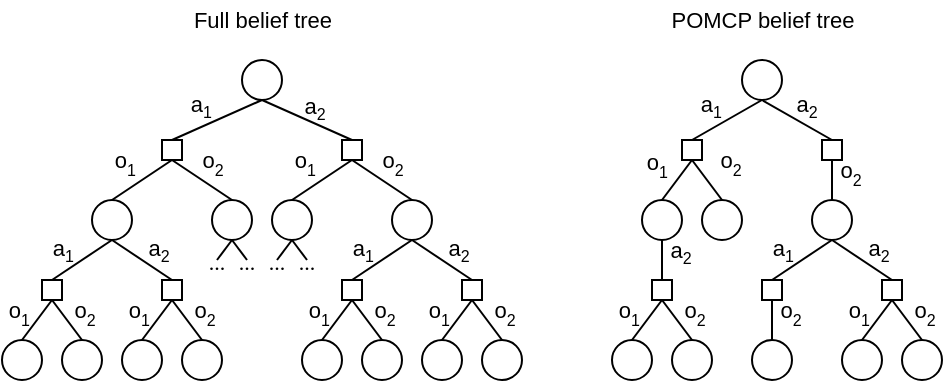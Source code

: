 <mxfile version="15.2.7" type="device"><diagram id="vd4mD-6f_mlYEB_XB4qt" name="Page-1"><mxGraphModel dx="981" dy="554" grid="1" gridSize="5" guides="1" tooltips="1" connect="1" arrows="1" fold="1" page="1" pageScale="1" pageWidth="850" pageHeight="1100" math="0" shadow="0"><root><mxCell id="0"/><mxCell id="1" parent="0"/><mxCell id="VPh-JUGrm2hnvjCFScno-234" value="o&lt;sub&gt;&lt;font style=&quot;font-size: 8px&quot;&gt;1&lt;/font&gt;&lt;/sub&gt;" style="edgeStyle=none;rounded=0;orthogonalLoop=1;jettySize=auto;html=1;exitX=0.5;exitY=1;exitDx=0;exitDy=0;entryX=0.5;entryY=0;entryDx=0;entryDy=0;endArrow=none;endFill=0;align=right;verticalAlign=middle;labelPosition=left;verticalLabelPosition=middle;spacingRight=3;spacingBottom=7;labelBackgroundColor=none;" edge="1" parent="1" source="VPh-JUGrm2hnvjCFScno-238" target="VPh-JUGrm2hnvjCFScno-236"><mxGeometry relative="1" as="geometry"><mxPoint x="105" y="300" as="targetPoint"/><mxPoint x="125" y="270" as="sourcePoint"/></mxGeometry></mxCell><mxCell id="VPh-JUGrm2hnvjCFScno-235" value="o&lt;sub&gt;&lt;font style=&quot;font-size: 8px&quot;&gt;2&lt;/font&gt;&lt;/sub&gt;" style="edgeStyle=none;rounded=0;orthogonalLoop=1;jettySize=auto;html=1;entryX=0.5;entryY=0;entryDx=0;entryDy=0;endArrow=none;endFill=0;exitX=0.5;exitY=1;exitDx=0;exitDy=0;spacingBottom=7;spacingRight=-17;labelBackgroundColor=none;" edge="1" parent="1" source="VPh-JUGrm2hnvjCFScno-238" target="VPh-JUGrm2hnvjCFScno-237"><mxGeometry relative="1" as="geometry"><mxPoint x="145" y="300" as="targetPoint"/><mxPoint x="125" y="270" as="sourcePoint"/></mxGeometry></mxCell><mxCell id="VPh-JUGrm2hnvjCFScno-236" value="" style="ellipse;whiteSpace=wrap;html=1;" vertex="1" parent="1"><mxGeometry x="95" y="300" width="20" height="20" as="geometry"/></mxCell><mxCell id="VPh-JUGrm2hnvjCFScno-237" value="" style="ellipse;whiteSpace=wrap;html=1;" vertex="1" parent="1"><mxGeometry x="125" y="300" width="20" height="20" as="geometry"/></mxCell><mxCell id="VPh-JUGrm2hnvjCFScno-238" value="" style="rounded=0;whiteSpace=wrap;html=1;" vertex="1" parent="1"><mxGeometry x="115" y="270" width="10" height="10" as="geometry"/></mxCell><mxCell id="VPh-JUGrm2hnvjCFScno-239" value="o&lt;sub&gt;&lt;font style=&quot;font-size: 8px&quot;&gt;1&lt;/font&gt;&lt;/sub&gt;" style="edgeStyle=none;rounded=0;orthogonalLoop=1;jettySize=auto;html=1;exitX=0.5;exitY=1;exitDx=0;exitDy=0;entryX=0.5;entryY=0;entryDx=0;entryDy=0;endArrow=none;endFill=0;align=right;verticalAlign=middle;labelPosition=left;verticalLabelPosition=middle;spacingRight=3;spacingBottom=7;labelBackgroundColor=none;" edge="1" parent="1" source="VPh-JUGrm2hnvjCFScno-243" target="VPh-JUGrm2hnvjCFScno-241"><mxGeometry relative="1" as="geometry"><mxPoint x="45" y="300" as="targetPoint"/><mxPoint x="65" y="270" as="sourcePoint"/></mxGeometry></mxCell><mxCell id="VPh-JUGrm2hnvjCFScno-240" value="o&lt;sub&gt;&lt;font style=&quot;font-size: 8px&quot;&gt;2&lt;/font&gt;&lt;/sub&gt;" style="edgeStyle=none;rounded=0;orthogonalLoop=1;jettySize=auto;html=1;entryX=0.5;entryY=0;entryDx=0;entryDy=0;endArrow=none;endFill=0;exitX=0.5;exitY=1;exitDx=0;exitDy=0;spacingBottom=7;spacingRight=-17;labelBackgroundColor=none;" edge="1" parent="1" source="VPh-JUGrm2hnvjCFScno-243" target="VPh-JUGrm2hnvjCFScno-242"><mxGeometry relative="1" as="geometry"><mxPoint x="85" y="300" as="targetPoint"/><mxPoint x="65" y="270" as="sourcePoint"/></mxGeometry></mxCell><mxCell id="VPh-JUGrm2hnvjCFScno-241" value="" style="ellipse;whiteSpace=wrap;html=1;" vertex="1" parent="1"><mxGeometry x="35" y="300" width="20" height="20" as="geometry"/></mxCell><mxCell id="VPh-JUGrm2hnvjCFScno-242" value="" style="ellipse;whiteSpace=wrap;html=1;" vertex="1" parent="1"><mxGeometry x="65" y="300" width="20" height="20" as="geometry"/></mxCell><mxCell id="VPh-JUGrm2hnvjCFScno-243" value="" style="rounded=0;whiteSpace=wrap;html=1;" vertex="1" parent="1"><mxGeometry x="55" y="270" width="10" height="10" as="geometry"/></mxCell><mxCell id="VPh-JUGrm2hnvjCFScno-244" value="" style="ellipse;whiteSpace=wrap;html=1;" vertex="1" parent="1"><mxGeometry x="80" y="230" width="20" height="20" as="geometry"/></mxCell><mxCell id="VPh-JUGrm2hnvjCFScno-248" value="&lt;sub&gt;&lt;font style=&quot;font-size: 11px&quot;&gt;a&lt;/font&gt;&lt;sub&gt;&lt;font style=&quot;font-size: 8px&quot;&gt;1&lt;/font&gt;&lt;/sub&gt;&lt;/sub&gt;" style="edgeStyle=none;rounded=0;orthogonalLoop=1;jettySize=auto;html=1;exitX=0.5;exitY=1;exitDx=0;exitDy=0;entryX=0.5;entryY=0;entryDx=0;entryDy=0;endArrow=none;endFill=0;align=right;verticalAlign=middle;labelPosition=left;verticalLabelPosition=middle;spacingRight=3;spacingBottom=11;labelBackgroundColor=none;" edge="1" parent="1" source="VPh-JUGrm2hnvjCFScno-244" target="VPh-JUGrm2hnvjCFScno-243"><mxGeometry relative="1" as="geometry"><mxPoint x="50" y="255" as="targetPoint"/><mxPoint x="65" y="235" as="sourcePoint"/></mxGeometry></mxCell><mxCell id="VPh-JUGrm2hnvjCFScno-250" value="&lt;sub&gt;&lt;font&gt;&lt;span style=&quot;font-size: 11px&quot;&gt;a&lt;/span&gt;&lt;sub&gt;&lt;font style=&quot;font-size: 8px&quot;&gt;2&lt;/font&gt;&lt;/sub&gt;&lt;/font&gt;&lt;/sub&gt;" style="edgeStyle=none;rounded=0;orthogonalLoop=1;jettySize=auto;html=1;entryX=0.5;entryY=0;entryDx=0;entryDy=0;endArrow=none;endFill=0;exitX=0.5;exitY=1;exitDx=0;exitDy=0;spacingBottom=11;spacingRight=-17;labelBackgroundColor=none;" edge="1" parent="1" source="VPh-JUGrm2hnvjCFScno-244" target="VPh-JUGrm2hnvjCFScno-238"><mxGeometry relative="1" as="geometry"><mxPoint x="150" y="260" as="targetPoint"/><mxPoint x="135" y="240" as="sourcePoint"/></mxGeometry></mxCell><mxCell id="VPh-JUGrm2hnvjCFScno-268" style="edgeStyle=none;rounded=0;orthogonalLoop=1;jettySize=auto;html=0;exitX=0.5;exitY=1;exitDx=0;exitDy=0;labelBackgroundColor=none;endArrow=none;endFill=0;verticalAlign=middle;entryX=0.5;entryY=0;entryDx=0;entryDy=0;" edge="1" parent="1" source="VPh-JUGrm2hnvjCFScno-262" target="VPh-JUGrm2hnvjCFScno-453"><mxGeometry relative="1" as="geometry"><mxPoint x="135" y="270" as="targetPoint"/></mxGeometry></mxCell><mxCell id="VPh-JUGrm2hnvjCFScno-269" style="edgeStyle=none;rounded=0;orthogonalLoop=1;jettySize=auto;html=0;exitX=0.5;exitY=1;exitDx=0;exitDy=0;labelBackgroundColor=none;endArrow=none;endFill=0;verticalAlign=middle;entryX=0.5;entryY=0;entryDx=0;entryDy=0;" edge="1" parent="1" source="VPh-JUGrm2hnvjCFScno-262" target="VPh-JUGrm2hnvjCFScno-384"><mxGeometry relative="1" as="geometry"><mxPoint x="165.0" y="270" as="targetPoint"/></mxGeometry></mxCell><mxCell id="VPh-JUGrm2hnvjCFScno-262" value="" style="ellipse;whiteSpace=wrap;html=1;" vertex="1" parent="1"><mxGeometry x="140" y="230" width="20" height="20" as="geometry"/></mxCell><mxCell id="VPh-JUGrm2hnvjCFScno-265" value="" style="rounded=0;whiteSpace=wrap;html=1;" vertex="1" parent="1"><mxGeometry x="115" y="200" width="10" height="10" as="geometry"/></mxCell><mxCell id="VPh-JUGrm2hnvjCFScno-384" value="&lt;font style=&quot;font-size: 11px;&quot; face=&quot;Tahoma&quot;&gt;...&lt;/font&gt;" style="text;html=1;strokeColor=none;fillColor=none;align=center;verticalAlign=bottom;whiteSpace=wrap;rounded=0;spacingTop=0;fontFamily=Lucida Console;fontSize=11;" vertex="1" parent="1"><mxGeometry x="150" y="260" width="15" height="10" as="geometry"/></mxCell><mxCell id="VPh-JUGrm2hnvjCFScno-407" value="o&lt;sub&gt;&lt;font style=&quot;font-size: 8px&quot;&gt;1&lt;/font&gt;&lt;/sub&gt;" style="edgeStyle=none;rounded=0;orthogonalLoop=1;jettySize=auto;html=1;exitX=0.5;exitY=1;exitDx=0;exitDy=0;entryX=0.5;entryY=0;entryDx=0;entryDy=0;endArrow=none;endFill=0;align=right;verticalAlign=middle;labelPosition=left;verticalLabelPosition=middle;spacingRight=1;spacingBottom=7;labelBackgroundColor=none;" edge="1" parent="1" source="VPh-JUGrm2hnvjCFScno-265" target="VPh-JUGrm2hnvjCFScno-244"><mxGeometry x="-0.1" y="-4" relative="1" as="geometry"><mxPoint x="70" y="220" as="targetPoint"/><mxPoint x="85" y="200" as="sourcePoint"/><mxPoint as="offset"/></mxGeometry></mxCell><mxCell id="VPh-JUGrm2hnvjCFScno-408" value="o&lt;sub&gt;&lt;font style=&quot;font-size: 8px&quot;&gt;2&lt;/font&gt;&lt;/sub&gt;" style="edgeStyle=none;rounded=0;orthogonalLoop=1;jettySize=auto;html=1;entryX=0.5;entryY=0;entryDx=0;entryDy=0;endArrow=none;endFill=0;exitX=0.5;exitY=1;exitDx=0;exitDy=0;spacingBottom=7;spacingRight=-17;labelBackgroundColor=none;" edge="1" parent="1" source="VPh-JUGrm2hnvjCFScno-265" target="VPh-JUGrm2hnvjCFScno-262"><mxGeometry x="-0.3" y="2" relative="1" as="geometry"><mxPoint x="150" y="225" as="targetPoint"/><mxPoint x="135" y="205" as="sourcePoint"/><mxPoint as="offset"/></mxGeometry></mxCell><mxCell id="VPh-JUGrm2hnvjCFScno-453" value="&lt;font style=&quot;font-size: 11px;&quot; face=&quot;Tahoma&quot;&gt;...&lt;/font&gt;" style="text;html=1;strokeColor=none;fillColor=none;align=center;verticalAlign=bottom;whiteSpace=wrap;rounded=0;spacingTop=0;fontFamily=Lucida Console;fontSize=11;" vertex="1" parent="1"><mxGeometry x="135" y="260" width="15" height="10" as="geometry"/></mxCell><mxCell id="VPh-JUGrm2hnvjCFScno-454" value="o&lt;sub&gt;&lt;font style=&quot;font-size: 8px&quot;&gt;1&lt;/font&gt;&lt;/sub&gt;" style="edgeStyle=none;rounded=0;orthogonalLoop=1;jettySize=auto;html=1;exitX=0.5;exitY=1;exitDx=0;exitDy=0;entryX=0.5;entryY=0;entryDx=0;entryDy=0;endArrow=none;endFill=0;align=right;verticalAlign=middle;labelPosition=left;verticalLabelPosition=middle;spacingRight=3;spacingBottom=7;labelBackgroundColor=none;" edge="1" parent="1" source="VPh-JUGrm2hnvjCFScno-458" target="VPh-JUGrm2hnvjCFScno-456"><mxGeometry relative="1" as="geometry"><mxPoint x="255" y="300" as="targetPoint"/><mxPoint x="275" y="270" as="sourcePoint"/></mxGeometry></mxCell><mxCell id="VPh-JUGrm2hnvjCFScno-455" value="o&lt;sub&gt;&lt;font style=&quot;font-size: 8px&quot;&gt;2&lt;/font&gt;&lt;/sub&gt;" style="edgeStyle=none;rounded=0;orthogonalLoop=1;jettySize=auto;html=1;entryX=0.5;entryY=0;entryDx=0;entryDy=0;endArrow=none;endFill=0;exitX=0.5;exitY=1;exitDx=0;exitDy=0;spacingBottom=7;spacingRight=-17;labelBackgroundColor=none;" edge="1" parent="1" source="VPh-JUGrm2hnvjCFScno-458" target="VPh-JUGrm2hnvjCFScno-457"><mxGeometry relative="1" as="geometry"><mxPoint x="295" y="300" as="targetPoint"/><mxPoint x="275" y="270" as="sourcePoint"/></mxGeometry></mxCell><mxCell id="VPh-JUGrm2hnvjCFScno-456" value="" style="ellipse;whiteSpace=wrap;html=1;" vertex="1" parent="1"><mxGeometry x="245" y="300" width="20" height="20" as="geometry"/></mxCell><mxCell id="VPh-JUGrm2hnvjCFScno-457" value="" style="ellipse;whiteSpace=wrap;html=1;" vertex="1" parent="1"><mxGeometry x="275" y="300" width="20" height="20" as="geometry"/></mxCell><mxCell id="VPh-JUGrm2hnvjCFScno-458" value="" style="rounded=0;whiteSpace=wrap;html=1;" vertex="1" parent="1"><mxGeometry x="265" y="270" width="10" height="10" as="geometry"/></mxCell><mxCell id="VPh-JUGrm2hnvjCFScno-459" value="o&lt;sub&gt;&lt;font style=&quot;font-size: 8px&quot;&gt;1&lt;/font&gt;&lt;/sub&gt;" style="edgeStyle=none;rounded=0;orthogonalLoop=1;jettySize=auto;html=1;exitX=0.5;exitY=1;exitDx=0;exitDy=0;entryX=0.5;entryY=0;entryDx=0;entryDy=0;endArrow=none;endFill=0;align=right;verticalAlign=middle;labelPosition=left;verticalLabelPosition=middle;spacingRight=3;spacingBottom=7;labelBackgroundColor=none;" edge="1" parent="1" source="VPh-JUGrm2hnvjCFScno-463" target="VPh-JUGrm2hnvjCFScno-461"><mxGeometry relative="1" as="geometry"><mxPoint x="195" y="300" as="targetPoint"/><mxPoint x="215" y="270" as="sourcePoint"/></mxGeometry></mxCell><mxCell id="VPh-JUGrm2hnvjCFScno-460" value="o&lt;sub&gt;&lt;font style=&quot;font-size: 8px&quot;&gt;2&lt;/font&gt;&lt;/sub&gt;" style="edgeStyle=none;rounded=0;orthogonalLoop=1;jettySize=auto;html=1;entryX=0.5;entryY=0;entryDx=0;entryDy=0;endArrow=none;endFill=0;exitX=0.5;exitY=1;exitDx=0;exitDy=0;spacingBottom=7;spacingRight=-17;labelBackgroundColor=none;" edge="1" parent="1" source="VPh-JUGrm2hnvjCFScno-463" target="VPh-JUGrm2hnvjCFScno-462"><mxGeometry relative="1" as="geometry"><mxPoint x="235" y="300" as="targetPoint"/><mxPoint x="215" y="270" as="sourcePoint"/></mxGeometry></mxCell><mxCell id="VPh-JUGrm2hnvjCFScno-461" value="" style="ellipse;whiteSpace=wrap;html=1;" vertex="1" parent="1"><mxGeometry x="185" y="300" width="20" height="20" as="geometry"/></mxCell><mxCell id="VPh-JUGrm2hnvjCFScno-462" value="" style="ellipse;whiteSpace=wrap;html=1;" vertex="1" parent="1"><mxGeometry x="215" y="300" width="20" height="20" as="geometry"/></mxCell><mxCell id="VPh-JUGrm2hnvjCFScno-463" value="" style="rounded=0;whiteSpace=wrap;html=1;" vertex="1" parent="1"><mxGeometry x="205" y="270" width="10" height="10" as="geometry"/></mxCell><mxCell id="VPh-JUGrm2hnvjCFScno-464" value="" style="ellipse;whiteSpace=wrap;html=1;" vertex="1" parent="1"><mxGeometry x="230" y="230" width="20" height="20" as="geometry"/></mxCell><mxCell id="VPh-JUGrm2hnvjCFScno-465" value="&lt;sub&gt;&lt;font style=&quot;font-size: 11px&quot;&gt;a&lt;/font&gt;&lt;sub&gt;&lt;font style=&quot;font-size: 8px&quot;&gt;1&lt;/font&gt;&lt;/sub&gt;&lt;/sub&gt;" style="edgeStyle=none;rounded=0;orthogonalLoop=1;jettySize=auto;html=1;exitX=0.5;exitY=1;exitDx=0;exitDy=0;entryX=0.5;entryY=0;entryDx=0;entryDy=0;endArrow=none;endFill=0;align=right;verticalAlign=middle;labelPosition=left;verticalLabelPosition=middle;spacingRight=3;spacingBottom=11;labelBackgroundColor=none;" edge="1" parent="1" source="VPh-JUGrm2hnvjCFScno-464" target="VPh-JUGrm2hnvjCFScno-463"><mxGeometry relative="1" as="geometry"><mxPoint x="200" y="255" as="targetPoint"/><mxPoint x="215" y="235" as="sourcePoint"/></mxGeometry></mxCell><mxCell id="VPh-JUGrm2hnvjCFScno-466" value="&lt;sub&gt;&lt;font&gt;&lt;span style=&quot;font-size: 11px&quot;&gt;a&lt;/span&gt;&lt;sub&gt;&lt;font style=&quot;font-size: 8px&quot;&gt;2&lt;/font&gt;&lt;/sub&gt;&lt;/font&gt;&lt;/sub&gt;" style="edgeStyle=none;rounded=0;orthogonalLoop=1;jettySize=auto;html=1;entryX=0.5;entryY=0;entryDx=0;entryDy=0;endArrow=none;endFill=0;exitX=0.5;exitY=1;exitDx=0;exitDy=0;spacingBottom=11;spacingRight=-17;labelBackgroundColor=none;" edge="1" parent="1" source="VPh-JUGrm2hnvjCFScno-464" target="VPh-JUGrm2hnvjCFScno-458"><mxGeometry relative="1" as="geometry"><mxPoint x="300" y="260" as="targetPoint"/><mxPoint x="285" y="240" as="sourcePoint"/></mxGeometry></mxCell><mxCell id="VPh-JUGrm2hnvjCFScno-475" style="edgeStyle=none;rounded=0;orthogonalLoop=1;jettySize=auto;html=0;exitX=0.5;exitY=1;exitDx=0;exitDy=0;labelBackgroundColor=none;endArrow=none;endFill=0;verticalAlign=middle;entryX=0.5;entryY=0;entryDx=0;entryDy=0;" edge="1" parent="1" source="VPh-JUGrm2hnvjCFScno-477" target="VPh-JUGrm2hnvjCFScno-479"><mxGeometry relative="1" as="geometry"><mxPoint x="165" y="270" as="targetPoint"/></mxGeometry></mxCell><mxCell id="VPh-JUGrm2hnvjCFScno-476" style="edgeStyle=none;rounded=0;orthogonalLoop=1;jettySize=auto;html=0;exitX=0.5;exitY=1;exitDx=0;exitDy=0;labelBackgroundColor=none;endArrow=none;endFill=0;verticalAlign=middle;entryX=0.5;entryY=0;entryDx=0;entryDy=0;" edge="1" parent="1" source="VPh-JUGrm2hnvjCFScno-477" target="VPh-JUGrm2hnvjCFScno-478"><mxGeometry relative="1" as="geometry"><mxPoint x="195.0" y="270" as="targetPoint"/></mxGeometry></mxCell><mxCell id="VPh-JUGrm2hnvjCFScno-477" value="" style="ellipse;whiteSpace=wrap;html=1;" vertex="1" parent="1"><mxGeometry x="170" y="230" width="20" height="20" as="geometry"/></mxCell><mxCell id="VPh-JUGrm2hnvjCFScno-478" value="&lt;font style=&quot;font-size: 11px;&quot; face=&quot;Tahoma&quot;&gt;...&lt;/font&gt;" style="text;html=1;strokeColor=none;fillColor=none;align=center;verticalAlign=bottom;whiteSpace=wrap;rounded=0;spacingTop=0;fontFamily=Lucida Console;fontSize=11;" vertex="1" parent="1"><mxGeometry x="180" y="260" width="15" height="10" as="geometry"/></mxCell><mxCell id="VPh-JUGrm2hnvjCFScno-479" value="&lt;font style=&quot;font-size: 11px;&quot; face=&quot;Tahoma&quot;&gt;...&lt;/font&gt;" style="text;html=1;strokeColor=none;fillColor=none;align=center;verticalAlign=bottom;whiteSpace=wrap;rounded=0;spacingTop=0;fontFamily=Lucida Console;fontSize=11;" vertex="1" parent="1"><mxGeometry x="165" y="260" width="15" height="10" as="geometry"/></mxCell><mxCell id="VPh-JUGrm2hnvjCFScno-480" value="" style="rounded=0;whiteSpace=wrap;html=1;" vertex="1" parent="1"><mxGeometry x="205" y="200" width="10" height="10" as="geometry"/></mxCell><mxCell id="VPh-JUGrm2hnvjCFScno-481" value="o&lt;sub&gt;&lt;font style=&quot;font-size: 8px&quot;&gt;1&lt;/font&gt;&lt;/sub&gt;" style="edgeStyle=none;rounded=0;orthogonalLoop=1;jettySize=auto;html=1;exitX=0.5;exitY=1;exitDx=0;exitDy=0;entryX=0.5;entryY=0;entryDx=0;entryDy=0;endArrow=none;endFill=0;align=right;verticalAlign=middle;labelPosition=left;verticalLabelPosition=middle;spacingRight=1;spacingBottom=7;labelBackgroundColor=none;" edge="1" parent="1" source="VPh-JUGrm2hnvjCFScno-480"><mxGeometry x="-0.1" y="-4" relative="1" as="geometry"><mxPoint x="180" y="230" as="targetPoint"/><mxPoint x="175" y="200" as="sourcePoint"/><mxPoint as="offset"/></mxGeometry></mxCell><mxCell id="VPh-JUGrm2hnvjCFScno-482" value="o&lt;sub&gt;&lt;font style=&quot;font-size: 8px&quot;&gt;2&lt;/font&gt;&lt;/sub&gt;" style="edgeStyle=none;rounded=0;orthogonalLoop=1;jettySize=auto;html=1;entryX=0.5;entryY=0;entryDx=0;entryDy=0;endArrow=none;endFill=0;exitX=0.5;exitY=1;exitDx=0;exitDy=0;spacingBottom=7;spacingRight=-17;labelBackgroundColor=none;" edge="1" parent="1" source="VPh-JUGrm2hnvjCFScno-480"><mxGeometry x="-0.3" y="2" relative="1" as="geometry"><mxPoint x="240.0" y="230" as="targetPoint"/><mxPoint x="225" y="205" as="sourcePoint"/><mxPoint as="offset"/></mxGeometry></mxCell><mxCell id="VPh-JUGrm2hnvjCFScno-483" value="" style="ellipse;whiteSpace=wrap;html=1;" vertex="1" parent="1"><mxGeometry x="155" y="160" width="20" height="20" as="geometry"/></mxCell><mxCell id="VPh-JUGrm2hnvjCFScno-485" value="&lt;sub&gt;&lt;font style=&quot;font-size: 11px&quot;&gt;a&lt;/font&gt;&lt;sub&gt;&lt;font style=&quot;font-size: 8px&quot;&gt;1&lt;/font&gt;&lt;/sub&gt;&lt;/sub&gt;" style="edgeStyle=none;rounded=0;orthogonalLoop=1;jettySize=auto;html=1;entryX=0.5;entryY=0;entryDx=0;entryDy=0;endArrow=none;endFill=0;align=right;verticalAlign=middle;labelPosition=left;verticalLabelPosition=middle;spacingRight=2;spacingBottom=15;labelBackgroundColor=none;exitX=0.5;exitY=1;exitDx=0;exitDy=0;" edge="1" parent="1" source="VPh-JUGrm2hnvjCFScno-483" target="VPh-JUGrm2hnvjCFScno-265"><mxGeometry relative="1" as="geometry"><mxPoint x="135" y="200" as="targetPoint"/><mxPoint x="165" y="190" as="sourcePoint"/></mxGeometry></mxCell><mxCell id="VPh-JUGrm2hnvjCFScno-486" value="&lt;sub&gt;&lt;font&gt;&lt;span style=&quot;font-size: 11px&quot;&gt;a&lt;/span&gt;&lt;sub&gt;&lt;font style=&quot;font-size: 8px&quot;&gt;2&lt;/font&gt;&lt;/sub&gt;&lt;/font&gt;&lt;/sub&gt;" style="edgeStyle=none;rounded=0;orthogonalLoop=1;jettySize=auto;html=1;entryX=0.5;entryY=0;entryDx=0;entryDy=0;endArrow=none;endFill=0;spacingBottom=15;spacingRight=-21;labelBackgroundColor=none;exitX=0.5;exitY=1;exitDx=0;exitDy=0;" edge="1" parent="1" source="VPh-JUGrm2hnvjCFScno-483" target="VPh-JUGrm2hnvjCFScno-480"><mxGeometry x="-0.278" y="-3" relative="1" as="geometry"><mxPoint x="195" y="200" as="targetPoint"/><mxPoint x="165" y="190" as="sourcePoint"/><mxPoint as="offset"/></mxGeometry></mxCell><mxCell id="VPh-JUGrm2hnvjCFScno-487" value="o&lt;sub&gt;&lt;font style=&quot;font-size: 8px&quot;&gt;1&lt;/font&gt;&lt;/sub&gt;" style="edgeStyle=none;rounded=0;orthogonalLoop=1;jettySize=auto;html=1;exitX=0.5;exitY=1;exitDx=0;exitDy=0;entryX=0.5;entryY=0;entryDx=0;entryDy=0;endArrow=none;endFill=0;align=right;verticalAlign=middle;labelPosition=left;verticalLabelPosition=middle;spacingRight=3;spacingBottom=7;labelBackgroundColor=none;" edge="1" parent="1" source="VPh-JUGrm2hnvjCFScno-491" target="VPh-JUGrm2hnvjCFScno-489"><mxGeometry relative="1" as="geometry"><mxPoint x="350" y="300" as="targetPoint"/><mxPoint x="370" y="270" as="sourcePoint"/></mxGeometry></mxCell><mxCell id="VPh-JUGrm2hnvjCFScno-488" value="o&lt;sub&gt;&lt;font style=&quot;font-size: 8px&quot;&gt;2&lt;/font&gt;&lt;/sub&gt;" style="edgeStyle=none;rounded=0;orthogonalLoop=1;jettySize=auto;html=1;entryX=0.5;entryY=0;entryDx=0;entryDy=0;endArrow=none;endFill=0;exitX=0.5;exitY=1;exitDx=0;exitDy=0;spacingBottom=7;spacingRight=-17;labelBackgroundColor=none;" edge="1" parent="1" source="VPh-JUGrm2hnvjCFScno-491" target="VPh-JUGrm2hnvjCFScno-490"><mxGeometry relative="1" as="geometry"><mxPoint x="390" y="300" as="targetPoint"/><mxPoint x="370" y="270" as="sourcePoint"/></mxGeometry></mxCell><mxCell id="VPh-JUGrm2hnvjCFScno-489" value="" style="ellipse;whiteSpace=wrap;html=1;" vertex="1" parent="1"><mxGeometry x="340" y="300" width="20" height="20" as="geometry"/></mxCell><mxCell id="VPh-JUGrm2hnvjCFScno-490" value="" style="ellipse;whiteSpace=wrap;html=1;" vertex="1" parent="1"><mxGeometry x="370" y="300" width="20" height="20" as="geometry"/></mxCell><mxCell id="VPh-JUGrm2hnvjCFScno-491" value="" style="rounded=0;whiteSpace=wrap;html=1;" vertex="1" parent="1"><mxGeometry x="360" y="270" width="10" height="10" as="geometry"/></mxCell><mxCell id="VPh-JUGrm2hnvjCFScno-497" value="" style="ellipse;whiteSpace=wrap;html=1;" vertex="1" parent="1"><mxGeometry x="355" y="230" width="20" height="20" as="geometry"/></mxCell><mxCell id="VPh-JUGrm2hnvjCFScno-499" value="&lt;sub&gt;&lt;font&gt;&lt;span style=&quot;font-size: 11px&quot;&gt;a&lt;/span&gt;&lt;sub&gt;&lt;font style=&quot;font-size: 8px&quot;&gt;2&lt;/font&gt;&lt;/sub&gt;&lt;/font&gt;&lt;/sub&gt;" style="edgeStyle=none;rounded=0;orthogonalLoop=1;jettySize=auto;html=1;entryX=0.5;entryY=0;entryDx=0;entryDy=0;endArrow=none;endFill=0;exitX=0.5;exitY=1;exitDx=0;exitDy=0;spacingBottom=11;spacingRight=-17;labelBackgroundColor=none;" edge="1" parent="1" source="VPh-JUGrm2hnvjCFScno-497" target="VPh-JUGrm2hnvjCFScno-491"><mxGeometry relative="1" as="geometry"><mxPoint x="397.5" y="260" as="targetPoint"/><mxPoint x="337.5" y="250" as="sourcePoint"/></mxGeometry></mxCell><mxCell id="VPh-JUGrm2hnvjCFScno-502" value="" style="ellipse;whiteSpace=wrap;html=1;" vertex="1" parent="1"><mxGeometry x="385" y="230" width="20" height="20" as="geometry"/></mxCell><mxCell id="VPh-JUGrm2hnvjCFScno-503" value="" style="rounded=0;whiteSpace=wrap;html=1;" vertex="1" parent="1"><mxGeometry x="375" y="200" width="10" height="10" as="geometry"/></mxCell><mxCell id="VPh-JUGrm2hnvjCFScno-505" value="o&lt;sub&gt;&lt;font style=&quot;font-size: 8px&quot;&gt;1&lt;/font&gt;&lt;/sub&gt;" style="edgeStyle=none;rounded=0;orthogonalLoop=1;jettySize=auto;html=1;exitX=0.5;exitY=1;exitDx=0;exitDy=0;entryX=0.5;entryY=0;entryDx=0;entryDy=0;endArrow=none;endFill=0;align=right;verticalAlign=middle;labelPosition=left;verticalLabelPosition=middle;spacingRight=1;spacingBottom=7;labelBackgroundColor=none;" edge="1" parent="1" source="VPh-JUGrm2hnvjCFScno-503" target="VPh-JUGrm2hnvjCFScno-497"><mxGeometry x="-0.1" y="-4" relative="1" as="geometry"><mxPoint x="330" y="220" as="targetPoint"/><mxPoint x="345" y="200" as="sourcePoint"/><mxPoint as="offset"/></mxGeometry></mxCell><mxCell id="VPh-JUGrm2hnvjCFScno-506" value="o&lt;sub&gt;&lt;font style=&quot;font-size: 8px&quot;&gt;2&lt;/font&gt;&lt;/sub&gt;" style="edgeStyle=none;rounded=0;orthogonalLoop=1;jettySize=auto;html=1;entryX=0.5;entryY=0;entryDx=0;entryDy=0;endArrow=none;endFill=0;exitX=0.5;exitY=1;exitDx=0;exitDy=0;spacingBottom=7;spacingRight=-17;labelBackgroundColor=none;" edge="1" parent="1" source="VPh-JUGrm2hnvjCFScno-503" target="VPh-JUGrm2hnvjCFScno-502"><mxGeometry x="-0.2" y="5" relative="1" as="geometry"><mxPoint x="410" y="225" as="targetPoint"/><mxPoint x="395" y="205" as="sourcePoint"/><mxPoint as="offset"/></mxGeometry></mxCell><mxCell id="VPh-JUGrm2hnvjCFScno-508" value="o&lt;sub&gt;&lt;font style=&quot;font-size: 8px&quot;&gt;1&lt;/font&gt;&lt;/sub&gt;" style="edgeStyle=none;rounded=0;orthogonalLoop=1;jettySize=auto;html=1;exitX=0.5;exitY=1;exitDx=0;exitDy=0;entryX=0.5;entryY=0;entryDx=0;entryDy=0;endArrow=none;endFill=0;align=right;verticalAlign=middle;labelPosition=left;verticalLabelPosition=middle;spacingRight=3;spacingBottom=7;labelBackgroundColor=none;" edge="1" parent="1" source="VPh-JUGrm2hnvjCFScno-512" target="VPh-JUGrm2hnvjCFScno-510"><mxGeometry relative="1" as="geometry"><mxPoint x="465" y="300" as="targetPoint"/><mxPoint x="485" y="270" as="sourcePoint"/></mxGeometry></mxCell><mxCell id="VPh-JUGrm2hnvjCFScno-509" value="o&lt;sub&gt;&lt;font style=&quot;font-size: 8px&quot;&gt;2&lt;/font&gt;&lt;/sub&gt;" style="edgeStyle=none;rounded=0;orthogonalLoop=1;jettySize=auto;html=1;entryX=0.5;entryY=0;entryDx=0;entryDy=0;endArrow=none;endFill=0;exitX=0.5;exitY=1;exitDx=0;exitDy=0;spacingBottom=7;spacingRight=-17;labelBackgroundColor=none;" edge="1" parent="1" source="VPh-JUGrm2hnvjCFScno-512" target="VPh-JUGrm2hnvjCFScno-511"><mxGeometry relative="1" as="geometry"><mxPoint x="505" y="300" as="targetPoint"/><mxPoint x="485" y="270" as="sourcePoint"/></mxGeometry></mxCell><mxCell id="VPh-JUGrm2hnvjCFScno-510" value="" style="ellipse;whiteSpace=wrap;html=1;" vertex="1" parent="1"><mxGeometry x="455" y="300" width="20" height="20" as="geometry"/></mxCell><mxCell id="VPh-JUGrm2hnvjCFScno-511" value="" style="ellipse;whiteSpace=wrap;html=1;" vertex="1" parent="1"><mxGeometry x="485" y="300" width="20" height="20" as="geometry"/></mxCell><mxCell id="VPh-JUGrm2hnvjCFScno-512" value="" style="rounded=0;whiteSpace=wrap;html=1;" vertex="1" parent="1"><mxGeometry x="475" y="270" width="10" height="10" as="geometry"/></mxCell><mxCell id="VPh-JUGrm2hnvjCFScno-514" value="o&lt;sub&gt;&lt;font style=&quot;font-size: 8px&quot;&gt;2&lt;/font&gt;&lt;/sub&gt;" style="edgeStyle=none;rounded=0;orthogonalLoop=1;jettySize=auto;html=1;entryX=0.5;entryY=0;entryDx=0;entryDy=0;endArrow=none;endFill=0;exitX=0.5;exitY=1;exitDx=0;exitDy=0;spacingBottom=7;spacingRight=-17;labelBackgroundColor=none;" edge="1" parent="1" source="VPh-JUGrm2hnvjCFScno-517" target="VPh-JUGrm2hnvjCFScno-516"><mxGeometry relative="1" as="geometry"><mxPoint x="445" y="300" as="targetPoint"/><mxPoint x="425" y="270" as="sourcePoint"/></mxGeometry></mxCell><mxCell id="VPh-JUGrm2hnvjCFScno-516" value="" style="ellipse;whiteSpace=wrap;html=1;" vertex="1" parent="1"><mxGeometry x="410" y="300" width="20" height="20" as="geometry"/></mxCell><mxCell id="VPh-JUGrm2hnvjCFScno-517" value="" style="rounded=0;whiteSpace=wrap;html=1;" vertex="1" parent="1"><mxGeometry x="415" y="270" width="10" height="10" as="geometry"/></mxCell><mxCell id="VPh-JUGrm2hnvjCFScno-518" value="" style="ellipse;whiteSpace=wrap;html=1;" vertex="1" parent="1"><mxGeometry x="440" y="230" width="20" height="20" as="geometry"/></mxCell><mxCell id="VPh-JUGrm2hnvjCFScno-519" value="&lt;sub&gt;&lt;font style=&quot;font-size: 11px&quot;&gt;a&lt;/font&gt;&lt;sub&gt;&lt;font style=&quot;font-size: 8px&quot;&gt;1&lt;/font&gt;&lt;/sub&gt;&lt;/sub&gt;" style="edgeStyle=none;rounded=0;orthogonalLoop=1;jettySize=auto;html=1;exitX=0.5;exitY=1;exitDx=0;exitDy=0;entryX=0.5;entryY=0;entryDx=0;entryDy=0;endArrow=none;endFill=0;align=right;verticalAlign=middle;labelPosition=left;verticalLabelPosition=middle;spacingRight=3;spacingBottom=11;labelBackgroundColor=none;" edge="1" parent="1" source="VPh-JUGrm2hnvjCFScno-518" target="VPh-JUGrm2hnvjCFScno-517"><mxGeometry relative="1" as="geometry"><mxPoint x="410" y="255" as="targetPoint"/><mxPoint x="425" y="235" as="sourcePoint"/></mxGeometry></mxCell><mxCell id="VPh-JUGrm2hnvjCFScno-520" value="&lt;sub&gt;&lt;font&gt;&lt;span style=&quot;font-size: 11px&quot;&gt;a&lt;/span&gt;&lt;sub&gt;&lt;font style=&quot;font-size: 8px&quot;&gt;2&lt;/font&gt;&lt;/sub&gt;&lt;/font&gt;&lt;/sub&gt;" style="edgeStyle=none;rounded=0;orthogonalLoop=1;jettySize=auto;html=1;entryX=0.5;entryY=0;entryDx=0;entryDy=0;endArrow=none;endFill=0;exitX=0.5;exitY=1;exitDx=0;exitDy=0;spacingBottom=11;spacingRight=-17;labelBackgroundColor=none;" edge="1" parent="1" source="VPh-JUGrm2hnvjCFScno-518" target="VPh-JUGrm2hnvjCFScno-512"><mxGeometry relative="1" as="geometry"><mxPoint x="510" y="260" as="targetPoint"/><mxPoint x="495" y="240" as="sourcePoint"/></mxGeometry></mxCell><mxCell id="VPh-JUGrm2hnvjCFScno-526" value="" style="rounded=0;whiteSpace=wrap;html=1;" vertex="1" parent="1"><mxGeometry x="445" y="200" width="10" height="10" as="geometry"/></mxCell><mxCell id="VPh-JUGrm2hnvjCFScno-528" value="o&lt;sub&gt;&lt;font style=&quot;font-size: 8px&quot;&gt;2&lt;/font&gt;&lt;/sub&gt;" style="edgeStyle=none;rounded=0;orthogonalLoop=1;jettySize=auto;html=1;entryX=0.5;entryY=0;entryDx=0;entryDy=0;endArrow=none;endFill=0;exitX=0.5;exitY=1;exitDx=0;exitDy=0;spacingBottom=7;spacingRight=-17;labelBackgroundColor=none;" edge="1" parent="1" source="VPh-JUGrm2hnvjCFScno-526" target="VPh-JUGrm2hnvjCFScno-518"><mxGeometry relative="1" as="geometry"><mxPoint x="480" y="230" as="targetPoint"/><mxPoint x="465" y="205" as="sourcePoint"/><mxPoint as="offset"/></mxGeometry></mxCell><mxCell id="VPh-JUGrm2hnvjCFScno-529" value="" style="ellipse;whiteSpace=wrap;html=1;" vertex="1" parent="1"><mxGeometry x="405" y="160" width="20" height="20" as="geometry"/></mxCell><mxCell id="VPh-JUGrm2hnvjCFScno-530" value="&lt;sub&gt;&lt;font style=&quot;font-size: 11px&quot;&gt;a&lt;/font&gt;&lt;sub&gt;&lt;font style=&quot;font-size: 8px&quot;&gt;1&lt;/font&gt;&lt;/sub&gt;&lt;/sub&gt;" style="edgeStyle=none;rounded=0;orthogonalLoop=1;jettySize=auto;html=1;entryX=0.5;entryY=0;entryDx=0;entryDy=0;endArrow=none;endFill=0;align=right;verticalAlign=middle;labelPosition=left;verticalLabelPosition=middle;spacingRight=2;spacingBottom=15;labelBackgroundColor=none;exitX=0.5;exitY=1;exitDx=0;exitDy=0;" edge="1" parent="1" source="VPh-JUGrm2hnvjCFScno-529" target="VPh-JUGrm2hnvjCFScno-503"><mxGeometry relative="1" as="geometry"><mxPoint x="385" y="200" as="targetPoint"/><mxPoint x="415" y="190" as="sourcePoint"/></mxGeometry></mxCell><mxCell id="VPh-JUGrm2hnvjCFScno-531" value="&lt;sub&gt;&lt;font&gt;&lt;span style=&quot;font-size: 11px&quot;&gt;a&lt;/span&gt;&lt;sub&gt;&lt;font style=&quot;font-size: 8px&quot;&gt;2&lt;/font&gt;&lt;/sub&gt;&lt;/font&gt;&lt;/sub&gt;" style="edgeStyle=none;rounded=0;orthogonalLoop=1;jettySize=auto;html=1;entryX=0.5;entryY=0;entryDx=0;entryDy=0;endArrow=none;endFill=0;spacingBottom=15;spacingRight=-21;labelBackgroundColor=none;exitX=0.5;exitY=1;exitDx=0;exitDy=0;" edge="1" parent="1" source="VPh-JUGrm2hnvjCFScno-529" target="VPh-JUGrm2hnvjCFScno-526"><mxGeometry x="-0.278" y="-3" relative="1" as="geometry"><mxPoint x="445" y="200" as="targetPoint"/><mxPoint x="415" y="190" as="sourcePoint"/><mxPoint as="offset"/></mxGeometry></mxCell><mxCell id="VPh-JUGrm2hnvjCFScno-532" value="Full belief tree" style="text;html=1;align=center;verticalAlign=middle;resizable=0;points=[];autosize=1;strokeColor=none;fillColor=none;fontSize=11;" vertex="1" parent="1"><mxGeometry x="125" y="130" width="80" height="20" as="geometry"/></mxCell><mxCell id="VPh-JUGrm2hnvjCFScno-533" value="POMCP belief tree" style="text;html=1;align=center;verticalAlign=middle;resizable=0;points=[];autosize=1;strokeColor=none;fillColor=none;fontSize=11;" vertex="1" parent="1"><mxGeometry x="362.5" y="130" width="105" height="20" as="geometry"/></mxCell></root></mxGraphModel></diagram></mxfile>